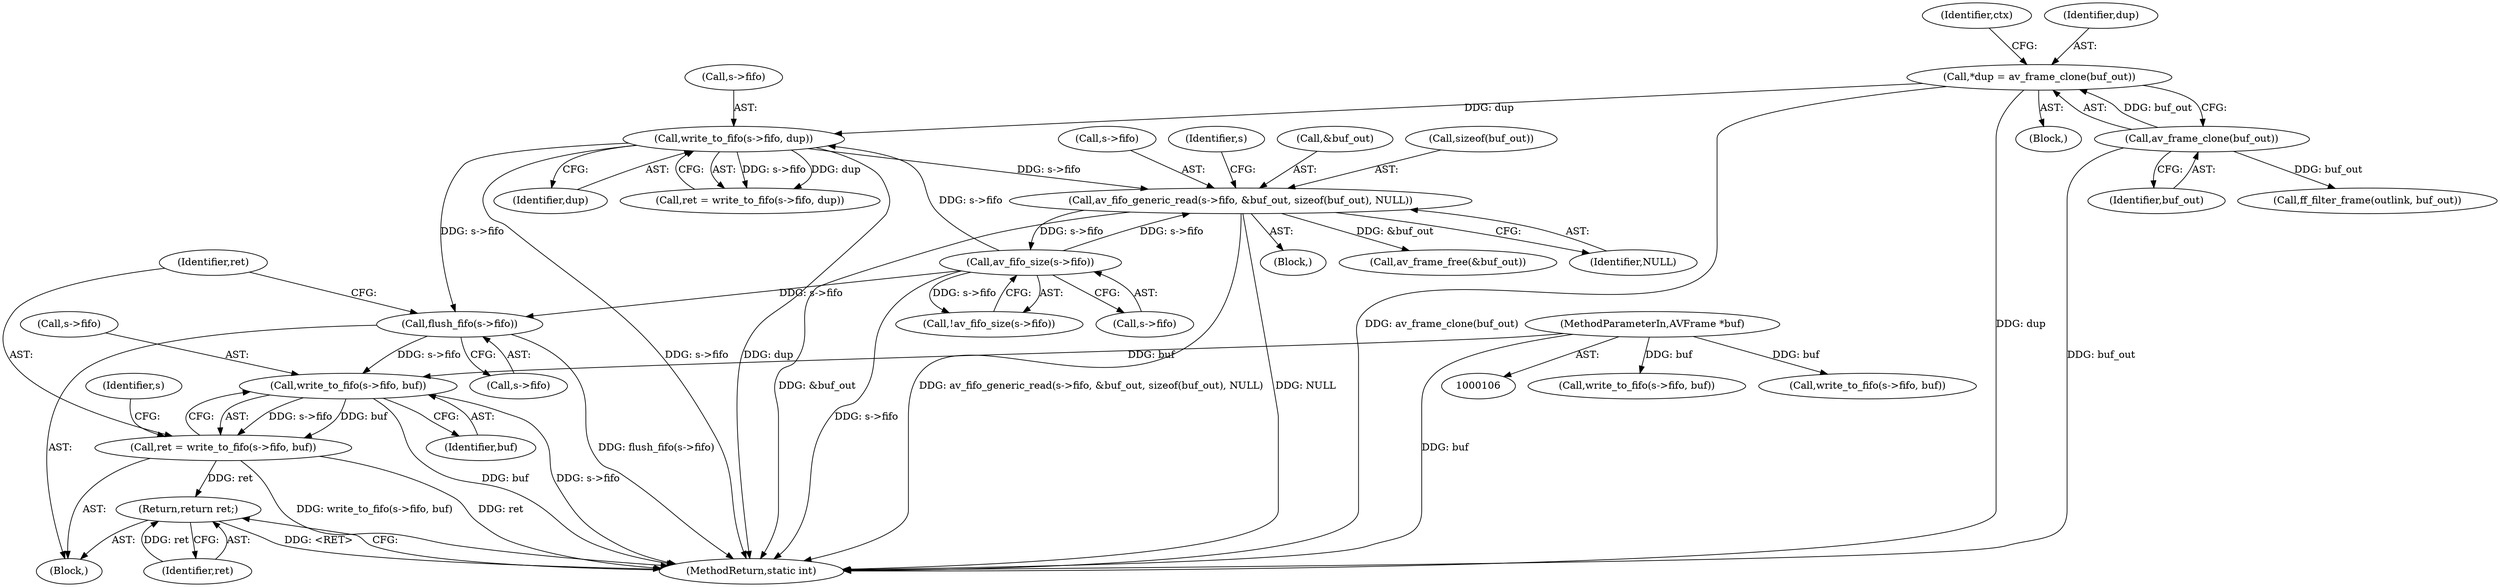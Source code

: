 digraph "0_FFmpeg_cdd5df8189ff1537f7abe8defe971f80602cc2d2@API" {
"1000445" [label="(Call,write_to_fifo(s->fifo, buf))"];
"1000439" [label="(Call,flush_fifo(s->fifo))"];
"1000376" [label="(Call,write_to_fifo(s->fifo, dup))"];
"1000353" [label="(Call,av_fifo_size(s->fifo))"];
"1000341" [label="(Call,av_fifo_generic_read(s->fifo, &buf_out, sizeof(buf_out), NULL))"];
"1000364" [label="(Call,*dup = av_frame_clone(buf_out))"];
"1000366" [label="(Call,av_frame_clone(buf_out))"];
"1000108" [label="(MethodParameterIn,AVFrame *buf)"];
"1000443" [label="(Call,ret = write_to_fifo(s->fifo, buf))"];
"1000468" [label="(Return,return ret;)"];
"1000445" [label="(Call,write_to_fifo(s->fifo, buf))"];
"1000380" [label="(Identifier,dup)"];
"1000153" [label="(Call,write_to_fifo(s->fifo, buf))"];
"1000377" [label="(Call,s->fifo)"];
"1000339" [label="(Block,)"];
"1000342" [label="(Call,s->fifo)"];
"1000444" [label="(Identifier,ret)"];
"1000354" [label="(Call,s->fifo)"];
"1000362" [label="(Block,)"];
"1000255" [label="(Call,write_to_fifo(s->fifo, buf))"];
"1000469" [label="(Identifier,ret)"];
"1000449" [label="(Identifier,buf)"];
"1000439" [label="(Call,flush_fifo(s->fifo))"];
"1000367" [label="(Identifier,buf_out)"];
"1000369" [label="(Identifier,ctx)"];
"1000341" [label="(Call,av_fifo_generic_read(s->fifo, &buf_out, sizeof(buf_out), NULL))"];
"1000108" [label="(MethodParameterIn,AVFrame *buf)"];
"1000391" [label="(Call,av_frame_free(&buf_out))"];
"1000355" [label="(Identifier,s)"];
"1000353" [label="(Call,av_fifo_size(s->fifo))"];
"1000349" [label="(Identifier,NULL)"];
"1000376" [label="(Call,write_to_fifo(s->fifo, dup))"];
"1000452" [label="(Identifier,s)"];
"1000364" [label="(Call,*dup = av_frame_clone(buf_out))"];
"1000470" [label="(MethodReturn,static int)"];
"1000352" [label="(Call,!av_fifo_size(s->fifo))"];
"1000440" [label="(Call,s->fifo)"];
"1000345" [label="(Call,&buf_out)"];
"1000468" [label="(Return,return ret;)"];
"1000347" [label="(Call,sizeof(buf_out))"];
"1000425" [label="(Call,ff_filter_frame(outlink, buf_out))"];
"1000374" [label="(Call,ret = write_to_fifo(s->fifo, dup))"];
"1000366" [label="(Call,av_frame_clone(buf_out))"];
"1000446" [label="(Call,s->fifo)"];
"1000443" [label="(Call,ret = write_to_fifo(s->fifo, buf))"];
"1000365" [label="(Identifier,dup)"];
"1000109" [label="(Block,)"];
"1000445" -> "1000443"  [label="AST: "];
"1000445" -> "1000449"  [label="CFG: "];
"1000446" -> "1000445"  [label="AST: "];
"1000449" -> "1000445"  [label="AST: "];
"1000443" -> "1000445"  [label="CFG: "];
"1000445" -> "1000470"  [label="DDG: s->fifo"];
"1000445" -> "1000470"  [label="DDG: buf"];
"1000445" -> "1000443"  [label="DDG: s->fifo"];
"1000445" -> "1000443"  [label="DDG: buf"];
"1000439" -> "1000445"  [label="DDG: s->fifo"];
"1000108" -> "1000445"  [label="DDG: buf"];
"1000439" -> "1000109"  [label="AST: "];
"1000439" -> "1000440"  [label="CFG: "];
"1000440" -> "1000439"  [label="AST: "];
"1000444" -> "1000439"  [label="CFG: "];
"1000439" -> "1000470"  [label="DDG: flush_fifo(s->fifo)"];
"1000376" -> "1000439"  [label="DDG: s->fifo"];
"1000353" -> "1000439"  [label="DDG: s->fifo"];
"1000376" -> "1000374"  [label="AST: "];
"1000376" -> "1000380"  [label="CFG: "];
"1000377" -> "1000376"  [label="AST: "];
"1000380" -> "1000376"  [label="AST: "];
"1000374" -> "1000376"  [label="CFG: "];
"1000376" -> "1000470"  [label="DDG: s->fifo"];
"1000376" -> "1000470"  [label="DDG: dup"];
"1000376" -> "1000341"  [label="DDG: s->fifo"];
"1000376" -> "1000374"  [label="DDG: s->fifo"];
"1000376" -> "1000374"  [label="DDG: dup"];
"1000353" -> "1000376"  [label="DDG: s->fifo"];
"1000364" -> "1000376"  [label="DDG: dup"];
"1000353" -> "1000352"  [label="AST: "];
"1000353" -> "1000354"  [label="CFG: "];
"1000354" -> "1000353"  [label="AST: "];
"1000352" -> "1000353"  [label="CFG: "];
"1000353" -> "1000470"  [label="DDG: s->fifo"];
"1000353" -> "1000341"  [label="DDG: s->fifo"];
"1000353" -> "1000352"  [label="DDG: s->fifo"];
"1000341" -> "1000353"  [label="DDG: s->fifo"];
"1000341" -> "1000339"  [label="AST: "];
"1000341" -> "1000349"  [label="CFG: "];
"1000342" -> "1000341"  [label="AST: "];
"1000345" -> "1000341"  [label="AST: "];
"1000347" -> "1000341"  [label="AST: "];
"1000349" -> "1000341"  [label="AST: "];
"1000355" -> "1000341"  [label="CFG: "];
"1000341" -> "1000470"  [label="DDG: NULL"];
"1000341" -> "1000470"  [label="DDG: &buf_out"];
"1000341" -> "1000470"  [label="DDG: av_fifo_generic_read(s->fifo, &buf_out, sizeof(buf_out), NULL)"];
"1000341" -> "1000391"  [label="DDG: &buf_out"];
"1000364" -> "1000362"  [label="AST: "];
"1000364" -> "1000366"  [label="CFG: "];
"1000365" -> "1000364"  [label="AST: "];
"1000366" -> "1000364"  [label="AST: "];
"1000369" -> "1000364"  [label="CFG: "];
"1000364" -> "1000470"  [label="DDG: dup"];
"1000364" -> "1000470"  [label="DDG: av_frame_clone(buf_out)"];
"1000366" -> "1000364"  [label="DDG: buf_out"];
"1000366" -> "1000367"  [label="CFG: "];
"1000367" -> "1000366"  [label="AST: "];
"1000366" -> "1000470"  [label="DDG: buf_out"];
"1000366" -> "1000425"  [label="DDG: buf_out"];
"1000108" -> "1000106"  [label="AST: "];
"1000108" -> "1000470"  [label="DDG: buf"];
"1000108" -> "1000153"  [label="DDG: buf"];
"1000108" -> "1000255"  [label="DDG: buf"];
"1000443" -> "1000109"  [label="AST: "];
"1000444" -> "1000443"  [label="AST: "];
"1000452" -> "1000443"  [label="CFG: "];
"1000443" -> "1000470"  [label="DDG: write_to_fifo(s->fifo, buf)"];
"1000443" -> "1000470"  [label="DDG: ret"];
"1000443" -> "1000468"  [label="DDG: ret"];
"1000468" -> "1000109"  [label="AST: "];
"1000468" -> "1000469"  [label="CFG: "];
"1000469" -> "1000468"  [label="AST: "];
"1000470" -> "1000468"  [label="CFG: "];
"1000468" -> "1000470"  [label="DDG: <RET>"];
"1000469" -> "1000468"  [label="DDG: ret"];
}
